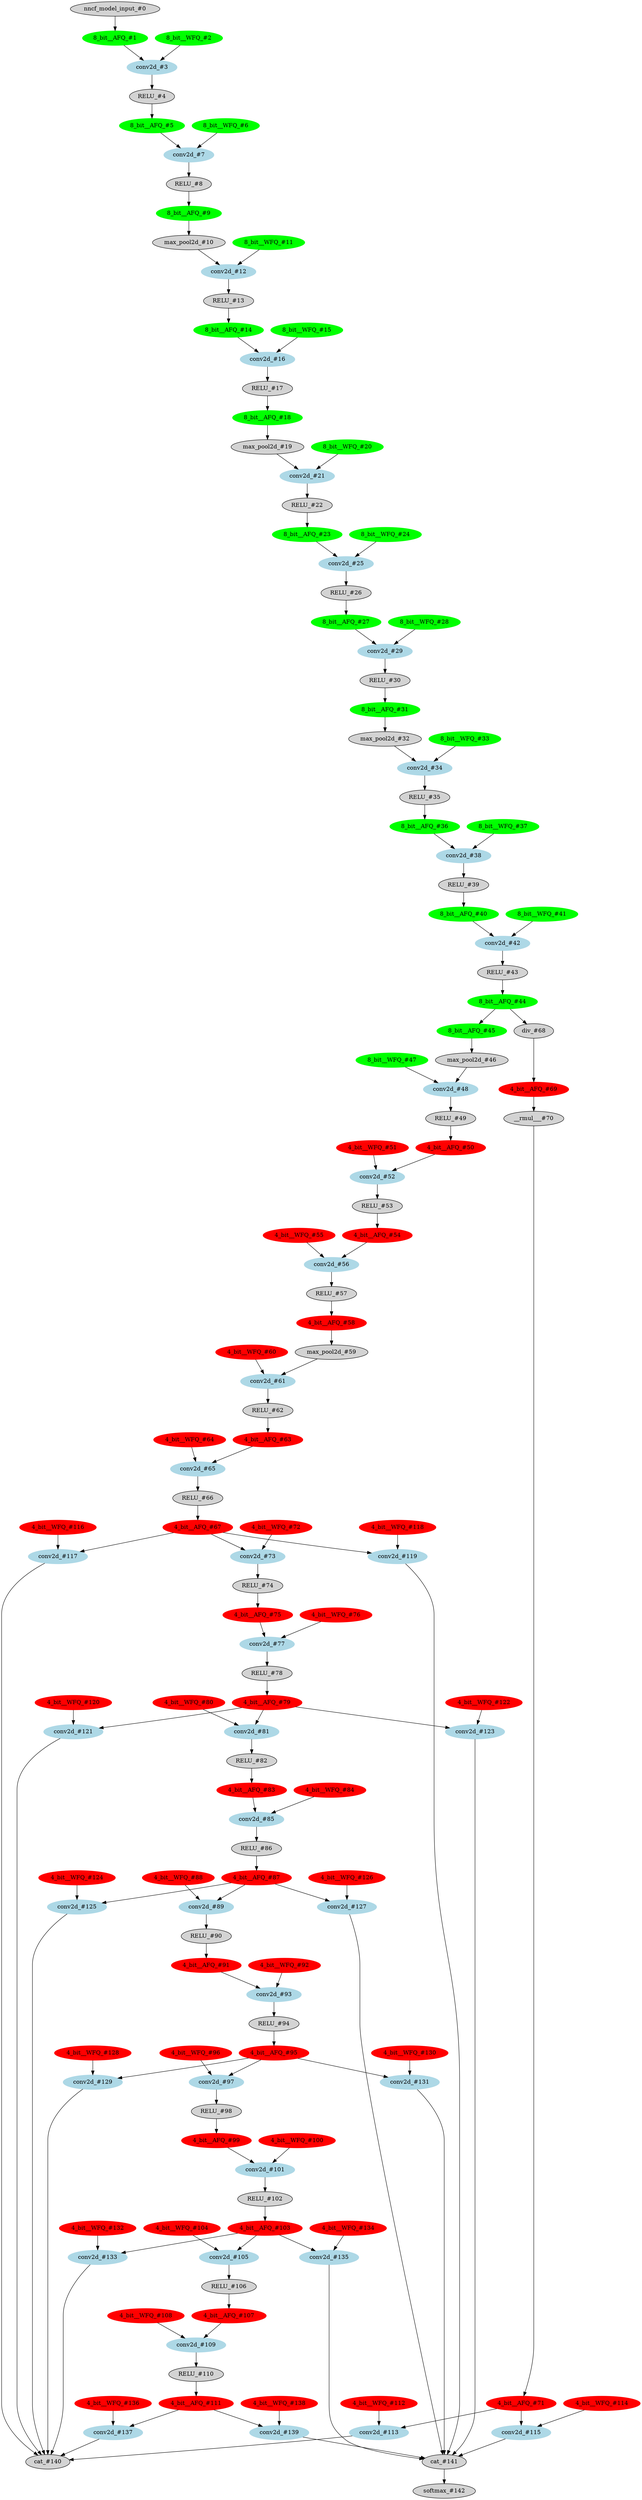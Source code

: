 strict digraph  {
"0 /nncf_model_input" [id=0, label="nncf_model_input_#0", scope="", style=filled, type=nncf_model_input];
"1 SymmetricQuantizer/symmetric_quantize" [color=green, id=1, label="8_bit__AFQ_#1", scope=SymmetricQuantizer, style=filled, type=symmetric_quantize];
"2 SSD_VGG/MultiOutputSequential[basenet]/NNCFConv2d[0]/ModuleDict[pre_ops]/UpdateWeight[0]/SymmetricQuantizer[op]/symmetric_quantize" [color=green, id=2, label="8_bit__WFQ_#2", scope="SSD_VGG/MultiOutputSequential[basenet]/NNCFConv2d[0]/ModuleDict[pre_ops]/UpdateWeight[0]/SymmetricQuantizer[op]", style=filled, type=symmetric_quantize];
"3 SSD_VGG/MultiOutputSequential[basenet]/NNCFConv2d[0]/conv2d" [color=lightblue, id=3, label="conv2d_#3", scope="SSD_VGG/MultiOutputSequential[basenet]/NNCFConv2d[0]", style=filled, type=conv2d];
"4 SSD_VGG/MultiOutputSequential[basenet]/ReLU[1]/RELU" [id=4, label="RELU_#4", scope="SSD_VGG/MultiOutputSequential[basenet]/ReLU[1]", style=filled, type=RELU];
"5 SSD_VGG/MultiOutputSequential[basenet]/ReLU[1]/SymmetricQuantizer/symmetric_quantize" [color=green, id=5, label="8_bit__AFQ_#5", scope="SSD_VGG/MultiOutputSequential[basenet]/ReLU[1]/SymmetricQuantizer", style=filled, type=symmetric_quantize];
"6 SSD_VGG/MultiOutputSequential[basenet]/NNCFConv2d[2]/ModuleDict[pre_ops]/UpdateWeight[0]/SymmetricQuantizer[op]/symmetric_quantize" [color=green, id=6, label="8_bit__WFQ_#6", scope="SSD_VGG/MultiOutputSequential[basenet]/NNCFConv2d[2]/ModuleDict[pre_ops]/UpdateWeight[0]/SymmetricQuantizer[op]", style=filled, type=symmetric_quantize];
"7 SSD_VGG/MultiOutputSequential[basenet]/NNCFConv2d[2]/conv2d" [color=lightblue, id=7, label="conv2d_#7", scope="SSD_VGG/MultiOutputSequential[basenet]/NNCFConv2d[2]", style=filled, type=conv2d];
"8 SSD_VGG/MultiOutputSequential[basenet]/ReLU[3]/RELU" [id=8, label="RELU_#8", scope="SSD_VGG/MultiOutputSequential[basenet]/ReLU[3]", style=filled, type=RELU];
"9 SSD_VGG/MultiOutputSequential[basenet]/ReLU[3]/SymmetricQuantizer/symmetric_quantize" [color=green, id=9, label="8_bit__AFQ_#9", scope="SSD_VGG/MultiOutputSequential[basenet]/ReLU[3]/SymmetricQuantizer", style=filled, type=symmetric_quantize];
"10 SSD_VGG/MultiOutputSequential[basenet]/MaxPool2d[4]/max_pool2d" [id=10, label="max_pool2d_#10", scope="SSD_VGG/MultiOutputSequential[basenet]/MaxPool2d[4]", style=filled, type=max_pool2d];
"11 SSD_VGG/MultiOutputSequential[basenet]/NNCFConv2d[5]/ModuleDict[pre_ops]/UpdateWeight[0]/SymmetricQuantizer[op]/symmetric_quantize" [color=green, id=11, label="8_bit__WFQ_#11", scope="SSD_VGG/MultiOutputSequential[basenet]/NNCFConv2d[5]/ModuleDict[pre_ops]/UpdateWeight[0]/SymmetricQuantizer[op]", style=filled, type=symmetric_quantize];
"12 SSD_VGG/MultiOutputSequential[basenet]/NNCFConv2d[5]/conv2d" [color=lightblue, id=12, label="conv2d_#12", scope="SSD_VGG/MultiOutputSequential[basenet]/NNCFConv2d[5]", style=filled, type=conv2d];
"13 SSD_VGG/MultiOutputSequential[basenet]/ReLU[6]/RELU" [id=13, label="RELU_#13", scope="SSD_VGG/MultiOutputSequential[basenet]/ReLU[6]", style=filled, type=RELU];
"14 SSD_VGG/MultiOutputSequential[basenet]/ReLU[6]/SymmetricQuantizer/symmetric_quantize" [color=green, id=14, label="8_bit__AFQ_#14", scope="SSD_VGG/MultiOutputSequential[basenet]/ReLU[6]/SymmetricQuantizer", style=filled, type=symmetric_quantize];
"15 SSD_VGG/MultiOutputSequential[basenet]/NNCFConv2d[7]/ModuleDict[pre_ops]/UpdateWeight[0]/SymmetricQuantizer[op]/symmetric_quantize" [color=green, id=15, label="8_bit__WFQ_#15", scope="SSD_VGG/MultiOutputSequential[basenet]/NNCFConv2d[7]/ModuleDict[pre_ops]/UpdateWeight[0]/SymmetricQuantizer[op]", style=filled, type=symmetric_quantize];
"16 SSD_VGG/MultiOutputSequential[basenet]/NNCFConv2d[7]/conv2d" [color=lightblue, id=16, label="conv2d_#16", scope="SSD_VGG/MultiOutputSequential[basenet]/NNCFConv2d[7]", style=filled, type=conv2d];
"17 SSD_VGG/MultiOutputSequential[basenet]/ReLU[8]/RELU" [id=17, label="RELU_#17", scope="SSD_VGG/MultiOutputSequential[basenet]/ReLU[8]", style=filled, type=RELU];
"18 SSD_VGG/MultiOutputSequential[basenet]/ReLU[8]/SymmetricQuantizer/symmetric_quantize" [color=green, id=18, label="8_bit__AFQ_#18", scope="SSD_VGG/MultiOutputSequential[basenet]/ReLU[8]/SymmetricQuantizer", style=filled, type=symmetric_quantize];
"19 SSD_VGG/MultiOutputSequential[basenet]/MaxPool2d[9]/max_pool2d" [id=19, label="max_pool2d_#19", scope="SSD_VGG/MultiOutputSequential[basenet]/MaxPool2d[9]", style=filled, type=max_pool2d];
"20 SSD_VGG/MultiOutputSequential[basenet]/NNCFConv2d[10]/ModuleDict[pre_ops]/UpdateWeight[0]/SymmetricQuantizer[op]/symmetric_quantize" [color=green, id=20, label="8_bit__WFQ_#20", scope="SSD_VGG/MultiOutputSequential[basenet]/NNCFConv2d[10]/ModuleDict[pre_ops]/UpdateWeight[0]/SymmetricQuantizer[op]", style=filled, type=symmetric_quantize];
"21 SSD_VGG/MultiOutputSequential[basenet]/NNCFConv2d[10]/conv2d" [color=lightblue, id=21, label="conv2d_#21", scope="SSD_VGG/MultiOutputSequential[basenet]/NNCFConv2d[10]", style=filled, type=conv2d];
"22 SSD_VGG/MultiOutputSequential[basenet]/ReLU[11]/RELU" [id=22, label="RELU_#22", scope="SSD_VGG/MultiOutputSequential[basenet]/ReLU[11]", style=filled, type=RELU];
"23 SSD_VGG/MultiOutputSequential[basenet]/ReLU[11]/SymmetricQuantizer/symmetric_quantize" [color=green, id=23, label="8_bit__AFQ_#23", scope="SSD_VGG/MultiOutputSequential[basenet]/ReLU[11]/SymmetricQuantizer", style=filled, type=symmetric_quantize];
"24 SSD_VGG/MultiOutputSequential[basenet]/NNCFConv2d[12]/ModuleDict[pre_ops]/UpdateWeight[0]/SymmetricQuantizer[op]/symmetric_quantize" [color=green, id=24, label="8_bit__WFQ_#24", scope="SSD_VGG/MultiOutputSequential[basenet]/NNCFConv2d[12]/ModuleDict[pre_ops]/UpdateWeight[0]/SymmetricQuantizer[op]", style=filled, type=symmetric_quantize];
"25 SSD_VGG/MultiOutputSequential[basenet]/NNCFConv2d[12]/conv2d" [color=lightblue, id=25, label="conv2d_#25", scope="SSD_VGG/MultiOutputSequential[basenet]/NNCFConv2d[12]", style=filled, type=conv2d];
"26 SSD_VGG/MultiOutputSequential[basenet]/ReLU[13]/RELU" [id=26, label="RELU_#26", scope="SSD_VGG/MultiOutputSequential[basenet]/ReLU[13]", style=filled, type=RELU];
"27 SSD_VGG/MultiOutputSequential[basenet]/ReLU[13]/SymmetricQuantizer/symmetric_quantize" [color=green, id=27, label="8_bit__AFQ_#27", scope="SSD_VGG/MultiOutputSequential[basenet]/ReLU[13]/SymmetricQuantizer", style=filled, type=symmetric_quantize];
"28 SSD_VGG/MultiOutputSequential[basenet]/NNCFConv2d[14]/ModuleDict[pre_ops]/UpdateWeight[0]/SymmetricQuantizer[op]/symmetric_quantize" [color=green, id=28, label="8_bit__WFQ_#28", scope="SSD_VGG/MultiOutputSequential[basenet]/NNCFConv2d[14]/ModuleDict[pre_ops]/UpdateWeight[0]/SymmetricQuantizer[op]", style=filled, type=symmetric_quantize];
"29 SSD_VGG/MultiOutputSequential[basenet]/NNCFConv2d[14]/conv2d" [color=lightblue, id=29, label="conv2d_#29", scope="SSD_VGG/MultiOutputSequential[basenet]/NNCFConv2d[14]", style=filled, type=conv2d];
"30 SSD_VGG/MultiOutputSequential[basenet]/ReLU[15]/RELU" [id=30, label="RELU_#30", scope="SSD_VGG/MultiOutputSequential[basenet]/ReLU[15]", style=filled, type=RELU];
"31 SSD_VGG/MultiOutputSequential[basenet]/ReLU[15]/SymmetricQuantizer/symmetric_quantize" [color=green, id=31, label="8_bit__AFQ_#31", scope="SSD_VGG/MultiOutputSequential[basenet]/ReLU[15]/SymmetricQuantizer", style=filled, type=symmetric_quantize];
"32 SSD_VGG/MultiOutputSequential[basenet]/MaxPool2d[16]/max_pool2d" [id=32, label="max_pool2d_#32", scope="SSD_VGG/MultiOutputSequential[basenet]/MaxPool2d[16]", style=filled, type=max_pool2d];
"33 SSD_VGG/MultiOutputSequential[basenet]/NNCFConv2d[17]/ModuleDict[pre_ops]/UpdateWeight[0]/SymmetricQuantizer[op]/symmetric_quantize" [color=green, id=33, label="8_bit__WFQ_#33", scope="SSD_VGG/MultiOutputSequential[basenet]/NNCFConv2d[17]/ModuleDict[pre_ops]/UpdateWeight[0]/SymmetricQuantizer[op]", style=filled, type=symmetric_quantize];
"34 SSD_VGG/MultiOutputSequential[basenet]/NNCFConv2d[17]/conv2d" [color=lightblue, id=34, label="conv2d_#34", scope="SSD_VGG/MultiOutputSequential[basenet]/NNCFConv2d[17]", style=filled, type=conv2d];
"35 SSD_VGG/MultiOutputSequential[basenet]/ReLU[18]/RELU" [id=35, label="RELU_#35", scope="SSD_VGG/MultiOutputSequential[basenet]/ReLU[18]", style=filled, type=RELU];
"36 SSD_VGG/MultiOutputSequential[basenet]/ReLU[18]/SymmetricQuantizer/symmetric_quantize" [color=green, id=36, label="8_bit__AFQ_#36", scope="SSD_VGG/MultiOutputSequential[basenet]/ReLU[18]/SymmetricQuantizer", style=filled, type=symmetric_quantize];
"37 SSD_VGG/MultiOutputSequential[basenet]/NNCFConv2d[19]/ModuleDict[pre_ops]/UpdateWeight[0]/SymmetricQuantizer[op]/symmetric_quantize" [color=green, id=37, label="8_bit__WFQ_#37", scope="SSD_VGG/MultiOutputSequential[basenet]/NNCFConv2d[19]/ModuleDict[pre_ops]/UpdateWeight[0]/SymmetricQuantizer[op]", style=filled, type=symmetric_quantize];
"38 SSD_VGG/MultiOutputSequential[basenet]/NNCFConv2d[19]/conv2d" [color=lightblue, id=38, label="conv2d_#38", scope="SSD_VGG/MultiOutputSequential[basenet]/NNCFConv2d[19]", style=filled, type=conv2d];
"39 SSD_VGG/MultiOutputSequential[basenet]/ReLU[20]/RELU" [id=39, label="RELU_#39", scope="SSD_VGG/MultiOutputSequential[basenet]/ReLU[20]", style=filled, type=RELU];
"40 SSD_VGG/MultiOutputSequential[basenet]/ReLU[20]/SymmetricQuantizer/symmetric_quantize" [color=green, id=40, label="8_bit__AFQ_#40", scope="SSD_VGG/MultiOutputSequential[basenet]/ReLU[20]/SymmetricQuantizer", style=filled, type=symmetric_quantize];
"41 SSD_VGG/MultiOutputSequential[basenet]/NNCFConv2d[21]/ModuleDict[pre_ops]/UpdateWeight[0]/SymmetricQuantizer[op]/symmetric_quantize" [color=green, id=41, label="8_bit__WFQ_#41", scope="SSD_VGG/MultiOutputSequential[basenet]/NNCFConv2d[21]/ModuleDict[pre_ops]/UpdateWeight[0]/SymmetricQuantizer[op]", style=filled, type=symmetric_quantize];
"42 SSD_VGG/MultiOutputSequential[basenet]/NNCFConv2d[21]/conv2d" [color=lightblue, id=42, label="conv2d_#42", scope="SSD_VGG/MultiOutputSequential[basenet]/NNCFConv2d[21]", style=filled, type=conv2d];
"43 SSD_VGG/MultiOutputSequential[basenet]/ReLU[22]/RELU" [id=43, label="RELU_#43", scope="SSD_VGG/MultiOutputSequential[basenet]/ReLU[22]", style=filled, type=RELU];
"44 SSD_VGG/MultiOutputSequential[basenet]/ReLU[22]/SymmetricQuantizer/symmetric_quantize" [color=green, id=44, label="8_bit__AFQ_#44", scope="SSD_VGG/MultiOutputSequential[basenet]/ReLU[22]/SymmetricQuantizer", style=filled, type=symmetric_quantize];
"45 SSD_VGG/MultiOutputSequential[basenet]/MaxPool2d[23]/SymmetricQuantizer/symmetric_quantize" [color=green, id=45, label="8_bit__AFQ_#45", scope="SSD_VGG/MultiOutputSequential[basenet]/MaxPool2d[23]/SymmetricQuantizer", style=filled, type=symmetric_quantize];
"46 SSD_VGG/MultiOutputSequential[basenet]/MaxPool2d[23]/max_pool2d" [id=46, label="max_pool2d_#46", scope="SSD_VGG/MultiOutputSequential[basenet]/MaxPool2d[23]", style=filled, type=max_pool2d];
"47 SSD_VGG/MultiOutputSequential[basenet]/NNCFConv2d[24]/ModuleDict[pre_ops]/UpdateWeight[0]/SymmetricQuantizer[op]/symmetric_quantize" [color=green, id=47, label="8_bit__WFQ_#47", scope="SSD_VGG/MultiOutputSequential[basenet]/NNCFConv2d[24]/ModuleDict[pre_ops]/UpdateWeight[0]/SymmetricQuantizer[op]", style=filled, type=symmetric_quantize];
"48 SSD_VGG/MultiOutputSequential[basenet]/NNCFConv2d[24]/conv2d" [color=lightblue, id=48, label="conv2d_#48", scope="SSD_VGG/MultiOutputSequential[basenet]/NNCFConv2d[24]", style=filled, type=conv2d];
"49 SSD_VGG/MultiOutputSequential[basenet]/ReLU[25]/RELU" [id=49, label="RELU_#49", scope="SSD_VGG/MultiOutputSequential[basenet]/ReLU[25]", style=filled, type=RELU];
"50 SSD_VGG/MultiOutputSequential[basenet]/ReLU[25]/SymmetricQuantizer/symmetric_quantize" [color=red, id=50, label="4_bit__AFQ_#50", scope="SSD_VGG/MultiOutputSequential[basenet]/ReLU[25]/SymmetricQuantizer", style=filled, type=symmetric_quantize];
"51 SSD_VGG/MultiOutputSequential[basenet]/NNCFConv2d[26]/ModuleDict[pre_ops]/UpdateWeight[0]/SymmetricQuantizer[op]/symmetric_quantize" [color=red, id=51, label="4_bit__WFQ_#51", scope="SSD_VGG/MultiOutputSequential[basenet]/NNCFConv2d[26]/ModuleDict[pre_ops]/UpdateWeight[0]/SymmetricQuantizer[op]", style=filled, type=symmetric_quantize];
"52 SSD_VGG/MultiOutputSequential[basenet]/NNCFConv2d[26]/conv2d" [color=lightblue, id=52, label="conv2d_#52", scope="SSD_VGG/MultiOutputSequential[basenet]/NNCFConv2d[26]", style=filled, type=conv2d];
"53 SSD_VGG/MultiOutputSequential[basenet]/ReLU[27]/RELU" [id=53, label="RELU_#53", scope="SSD_VGG/MultiOutputSequential[basenet]/ReLU[27]", style=filled, type=RELU];
"54 SSD_VGG/MultiOutputSequential[basenet]/ReLU[27]/SymmetricQuantizer/symmetric_quantize" [color=red, id=54, label="4_bit__AFQ_#54", scope="SSD_VGG/MultiOutputSequential[basenet]/ReLU[27]/SymmetricQuantizer", style=filled, type=symmetric_quantize];
"55 SSD_VGG/MultiOutputSequential[basenet]/NNCFConv2d[28]/ModuleDict[pre_ops]/UpdateWeight[0]/SymmetricQuantizer[op]/symmetric_quantize" [color=red, id=55, label="4_bit__WFQ_#55", scope="SSD_VGG/MultiOutputSequential[basenet]/NNCFConv2d[28]/ModuleDict[pre_ops]/UpdateWeight[0]/SymmetricQuantizer[op]", style=filled, type=symmetric_quantize];
"56 SSD_VGG/MultiOutputSequential[basenet]/NNCFConv2d[28]/conv2d" [color=lightblue, id=56, label="conv2d_#56", scope="SSD_VGG/MultiOutputSequential[basenet]/NNCFConv2d[28]", style=filled, type=conv2d];
"57 SSD_VGG/MultiOutputSequential[basenet]/ReLU[29]/RELU" [id=57, label="RELU_#57", scope="SSD_VGG/MultiOutputSequential[basenet]/ReLU[29]", style=filled, type=RELU];
"58 SSD_VGG/MultiOutputSequential[basenet]/ReLU[29]/SymmetricQuantizer/symmetric_quantize" [color=red, id=58, label="4_bit__AFQ_#58", scope="SSD_VGG/MultiOutputSequential[basenet]/ReLU[29]/SymmetricQuantizer", style=filled, type=symmetric_quantize];
"59 SSD_VGG/MultiOutputSequential[basenet]/MaxPool2d[30]/max_pool2d" [id=59, label="max_pool2d_#59", scope="SSD_VGG/MultiOutputSequential[basenet]/MaxPool2d[30]", style=filled, type=max_pool2d];
"60 SSD_VGG/MultiOutputSequential[basenet]/NNCFConv2d[31]/ModuleDict[pre_ops]/UpdateWeight[0]/SymmetricQuantizer[op]/symmetric_quantize" [color=red, id=60, label="4_bit__WFQ_#60", scope="SSD_VGG/MultiOutputSequential[basenet]/NNCFConv2d[31]/ModuleDict[pre_ops]/UpdateWeight[0]/SymmetricQuantizer[op]", style=filled, type=symmetric_quantize];
"61 SSD_VGG/MultiOutputSequential[basenet]/NNCFConv2d[31]/conv2d" [color=lightblue, id=61, label="conv2d_#61", scope="SSD_VGG/MultiOutputSequential[basenet]/NNCFConv2d[31]", style=filled, type=conv2d];
"62 SSD_VGG/MultiOutputSequential[basenet]/ReLU[32]/RELU" [id=62, label="RELU_#62", scope="SSD_VGG/MultiOutputSequential[basenet]/ReLU[32]", style=filled, type=RELU];
"63 SSD_VGG/MultiOutputSequential[basenet]/ReLU[32]/SymmetricQuantizer/symmetric_quantize" [color=red, id=63, label="4_bit__AFQ_#63", scope="SSD_VGG/MultiOutputSequential[basenet]/ReLU[32]/SymmetricQuantizer", style=filled, type=symmetric_quantize];
"64 SSD_VGG/MultiOutputSequential[basenet]/NNCFConv2d[33]/ModuleDict[pre_ops]/UpdateWeight[0]/SymmetricQuantizer[op]/symmetric_quantize" [color=red, id=64, label="4_bit__WFQ_#64", scope="SSD_VGG/MultiOutputSequential[basenet]/NNCFConv2d[33]/ModuleDict[pre_ops]/UpdateWeight[0]/SymmetricQuantizer[op]", style=filled, type=symmetric_quantize];
"65 SSD_VGG/MultiOutputSequential[basenet]/NNCFConv2d[33]/conv2d" [color=lightblue, id=65, label="conv2d_#65", scope="SSD_VGG/MultiOutputSequential[basenet]/NNCFConv2d[33]", style=filled, type=conv2d];
"66 SSD_VGG/MultiOutputSequential[basenet]/ReLU[34]/RELU" [id=66, label="RELU_#66", scope="SSD_VGG/MultiOutputSequential[basenet]/ReLU[34]", style=filled, type=RELU];
"67 SSD_VGG/MultiOutputSequential[basenet]/ReLU[34]/SymmetricQuantizer/symmetric_quantize" [color=red, id=67, label="4_bit__AFQ_#67", scope="SSD_VGG/MultiOutputSequential[basenet]/ReLU[34]/SymmetricQuantizer", style=filled, type=symmetric_quantize];
"68 SSD_VGG/L2Norm[L2Norm]/div" [id=68, label="div_#68", scope="SSD_VGG/L2Norm[L2Norm]", style=filled, type=div];
"69 SSD_VGG/L2Norm[L2Norm]/SymmetricQuantizer/symmetric_quantize" [color=red, id=69, label="4_bit__AFQ_#69", scope="SSD_VGG/L2Norm[L2Norm]/SymmetricQuantizer", style=filled, type=symmetric_quantize];
"70 SSD_VGG/L2Norm[L2Norm]/__rmul__" [id=70, label="__rmul___#70", scope="SSD_VGG/L2Norm[L2Norm]", style=filled, type=__rmul__];
"71 SSD_VGG/L2Norm[L2Norm]/SymmetricQuantizer/symmetric_quantize" [color=red, id=71, label="4_bit__AFQ_#71", scope="SSD_VGG/L2Norm[L2Norm]/SymmetricQuantizer", style=filled, type=symmetric_quantize];
"72 SSD_VGG/MultiOutputSequential[extras]/NNCFConv2d[0]/ModuleDict[pre_ops]/UpdateWeight[0]/SymmetricQuantizer[op]/symmetric_quantize" [color=red, id=72, label="4_bit__WFQ_#72", scope="SSD_VGG/MultiOutputSequential[extras]/NNCFConv2d[0]/ModuleDict[pre_ops]/UpdateWeight[0]/SymmetricQuantizer[op]", style=filled, type=symmetric_quantize];
"73 SSD_VGG/MultiOutputSequential[extras]/NNCFConv2d[0]/conv2d" [color=lightblue, id=73, label="conv2d_#73", scope="SSD_VGG/MultiOutputSequential[extras]/NNCFConv2d[0]", style=filled, type=conv2d];
"74 SSD_VGG/MultiOutputSequential[extras]/ReLU[1]/RELU" [id=74, label="RELU_#74", scope="SSD_VGG/MultiOutputSequential[extras]/ReLU[1]", style=filled, type=RELU];
"75 SSD_VGG/MultiOutputSequential[extras]/ReLU[1]/SymmetricQuantizer/symmetric_quantize" [color=red, id=75, label="4_bit__AFQ_#75", scope="SSD_VGG/MultiOutputSequential[extras]/ReLU[1]/SymmetricQuantizer", style=filled, type=symmetric_quantize];
"76 SSD_VGG/MultiOutputSequential[extras]/NNCFConv2d[2]/ModuleDict[pre_ops]/UpdateWeight[0]/SymmetricQuantizer[op]/symmetric_quantize" [color=red, id=76, label="4_bit__WFQ_#76", scope="SSD_VGG/MultiOutputSequential[extras]/NNCFConv2d[2]/ModuleDict[pre_ops]/UpdateWeight[0]/SymmetricQuantizer[op]", style=filled, type=symmetric_quantize];
"77 SSD_VGG/MultiOutputSequential[extras]/NNCFConv2d[2]/conv2d" [color=lightblue, id=77, label="conv2d_#77", scope="SSD_VGG/MultiOutputSequential[extras]/NNCFConv2d[2]", style=filled, type=conv2d];
"78 SSD_VGG/MultiOutputSequential[extras]/ReLU[3]/RELU" [id=78, label="RELU_#78", scope="SSD_VGG/MultiOutputSequential[extras]/ReLU[3]", style=filled, type=RELU];
"79 SSD_VGG/MultiOutputSequential[extras]/ReLU[3]/SymmetricQuantizer/symmetric_quantize" [color=red, id=79, label="4_bit__AFQ_#79", scope="SSD_VGG/MultiOutputSequential[extras]/ReLU[3]/SymmetricQuantizer", style=filled, type=symmetric_quantize];
"80 SSD_VGG/MultiOutputSequential[extras]/NNCFConv2d[4]/ModuleDict[pre_ops]/UpdateWeight[0]/SymmetricQuantizer[op]/symmetric_quantize" [color=red, id=80, label="4_bit__WFQ_#80", scope="SSD_VGG/MultiOutputSequential[extras]/NNCFConv2d[4]/ModuleDict[pre_ops]/UpdateWeight[0]/SymmetricQuantizer[op]", style=filled, type=symmetric_quantize];
"81 SSD_VGG/MultiOutputSequential[extras]/NNCFConv2d[4]/conv2d" [color=lightblue, id=81, label="conv2d_#81", scope="SSD_VGG/MultiOutputSequential[extras]/NNCFConv2d[4]", style=filled, type=conv2d];
"82 SSD_VGG/MultiOutputSequential[extras]/ReLU[5]/RELU" [id=82, label="RELU_#82", scope="SSD_VGG/MultiOutputSequential[extras]/ReLU[5]", style=filled, type=RELU];
"83 SSD_VGG/MultiOutputSequential[extras]/ReLU[5]/SymmetricQuantizer/symmetric_quantize" [color=red, id=83, label="4_bit__AFQ_#83", scope="SSD_VGG/MultiOutputSequential[extras]/ReLU[5]/SymmetricQuantizer", style=filled, type=symmetric_quantize];
"84 SSD_VGG/MultiOutputSequential[extras]/NNCFConv2d[6]/ModuleDict[pre_ops]/UpdateWeight[0]/SymmetricQuantizer[op]/symmetric_quantize" [color=red, id=84, label="4_bit__WFQ_#84", scope="SSD_VGG/MultiOutputSequential[extras]/NNCFConv2d[6]/ModuleDict[pre_ops]/UpdateWeight[0]/SymmetricQuantizer[op]", style=filled, type=symmetric_quantize];
"85 SSD_VGG/MultiOutputSequential[extras]/NNCFConv2d[6]/conv2d" [color=lightblue, id=85, label="conv2d_#85", scope="SSD_VGG/MultiOutputSequential[extras]/NNCFConv2d[6]", style=filled, type=conv2d];
"86 SSD_VGG/MultiOutputSequential[extras]/ReLU[7]/RELU" [id=86, label="RELU_#86", scope="SSD_VGG/MultiOutputSequential[extras]/ReLU[7]", style=filled, type=RELU];
"87 SSD_VGG/MultiOutputSequential[extras]/ReLU[7]/SymmetricQuantizer/symmetric_quantize" [color=red, id=87, label="4_bit__AFQ_#87", scope="SSD_VGG/MultiOutputSequential[extras]/ReLU[7]/SymmetricQuantizer", style=filled, type=symmetric_quantize];
"88 SSD_VGG/MultiOutputSequential[extras]/NNCFConv2d[8]/ModuleDict[pre_ops]/UpdateWeight[0]/SymmetricQuantizer[op]/symmetric_quantize" [color=red, id=88, label="4_bit__WFQ_#88", scope="SSD_VGG/MultiOutputSequential[extras]/NNCFConv2d[8]/ModuleDict[pre_ops]/UpdateWeight[0]/SymmetricQuantizer[op]", style=filled, type=symmetric_quantize];
"89 SSD_VGG/MultiOutputSequential[extras]/NNCFConv2d[8]/conv2d" [color=lightblue, id=89, label="conv2d_#89", scope="SSD_VGG/MultiOutputSequential[extras]/NNCFConv2d[8]", style=filled, type=conv2d];
"90 SSD_VGG/MultiOutputSequential[extras]/ReLU[9]/RELU" [id=90, label="RELU_#90", scope="SSD_VGG/MultiOutputSequential[extras]/ReLU[9]", style=filled, type=RELU];
"91 SSD_VGG/MultiOutputSequential[extras]/ReLU[9]/SymmetricQuantizer/symmetric_quantize" [color=red, id=91, label="4_bit__AFQ_#91", scope="SSD_VGG/MultiOutputSequential[extras]/ReLU[9]/SymmetricQuantizer", style=filled, type=symmetric_quantize];
"92 SSD_VGG/MultiOutputSequential[extras]/NNCFConv2d[10]/ModuleDict[pre_ops]/UpdateWeight[0]/SymmetricQuantizer[op]/symmetric_quantize" [color=red, id=92, label="4_bit__WFQ_#92", scope="SSD_VGG/MultiOutputSequential[extras]/NNCFConv2d[10]/ModuleDict[pre_ops]/UpdateWeight[0]/SymmetricQuantizer[op]", style=filled, type=symmetric_quantize];
"93 SSD_VGG/MultiOutputSequential[extras]/NNCFConv2d[10]/conv2d" [color=lightblue, id=93, label="conv2d_#93", scope="SSD_VGG/MultiOutputSequential[extras]/NNCFConv2d[10]", style=filled, type=conv2d];
"94 SSD_VGG/MultiOutputSequential[extras]/ReLU[11]/RELU" [id=94, label="RELU_#94", scope="SSD_VGG/MultiOutputSequential[extras]/ReLU[11]", style=filled, type=RELU];
"95 SSD_VGG/MultiOutputSequential[extras]/ReLU[11]/SymmetricQuantizer/symmetric_quantize" [color=red, id=95, label="4_bit__AFQ_#95", scope="SSD_VGG/MultiOutputSequential[extras]/ReLU[11]/SymmetricQuantizer", style=filled, type=symmetric_quantize];
"96 SSD_VGG/MultiOutputSequential[extras]/NNCFConv2d[12]/ModuleDict[pre_ops]/UpdateWeight[0]/SymmetricQuantizer[op]/symmetric_quantize" [color=red, id=96, label="4_bit__WFQ_#96", scope="SSD_VGG/MultiOutputSequential[extras]/NNCFConv2d[12]/ModuleDict[pre_ops]/UpdateWeight[0]/SymmetricQuantizer[op]", style=filled, type=symmetric_quantize];
"97 SSD_VGG/MultiOutputSequential[extras]/NNCFConv2d[12]/conv2d" [color=lightblue, id=97, label="conv2d_#97", scope="SSD_VGG/MultiOutputSequential[extras]/NNCFConv2d[12]", style=filled, type=conv2d];
"98 SSD_VGG/MultiOutputSequential[extras]/ReLU[13]/RELU" [id=98, label="RELU_#98", scope="SSD_VGG/MultiOutputSequential[extras]/ReLU[13]", style=filled, type=RELU];
"99 SSD_VGG/MultiOutputSequential[extras]/ReLU[13]/SymmetricQuantizer/symmetric_quantize" [color=red, id=99, label="4_bit__AFQ_#99", scope="SSD_VGG/MultiOutputSequential[extras]/ReLU[13]/SymmetricQuantizer", style=filled, type=symmetric_quantize];
"100 SSD_VGG/MultiOutputSequential[extras]/NNCFConv2d[14]/ModuleDict[pre_ops]/UpdateWeight[0]/SymmetricQuantizer[op]/symmetric_quantize" [color=red, id=100, label="4_bit__WFQ_#100", scope="SSD_VGG/MultiOutputSequential[extras]/NNCFConv2d[14]/ModuleDict[pre_ops]/UpdateWeight[0]/SymmetricQuantizer[op]", style=filled, type=symmetric_quantize];
"101 SSD_VGG/MultiOutputSequential[extras]/NNCFConv2d[14]/conv2d" [color=lightblue, id=101, label="conv2d_#101", scope="SSD_VGG/MultiOutputSequential[extras]/NNCFConv2d[14]", style=filled, type=conv2d];
"102 SSD_VGG/MultiOutputSequential[extras]/ReLU[15]/RELU" [id=102, label="RELU_#102", scope="SSD_VGG/MultiOutputSequential[extras]/ReLU[15]", style=filled, type=RELU];
"103 SSD_VGG/MultiOutputSequential[extras]/ReLU[15]/SymmetricQuantizer/symmetric_quantize" [color=red, id=103, label="4_bit__AFQ_#103", scope="SSD_VGG/MultiOutputSequential[extras]/ReLU[15]/SymmetricQuantizer", style=filled, type=symmetric_quantize];
"104 SSD_VGG/MultiOutputSequential[extras]/NNCFConv2d[16]/ModuleDict[pre_ops]/UpdateWeight[0]/SymmetricQuantizer[op]/symmetric_quantize" [color=red, id=104, label="4_bit__WFQ_#104", scope="SSD_VGG/MultiOutputSequential[extras]/NNCFConv2d[16]/ModuleDict[pre_ops]/UpdateWeight[0]/SymmetricQuantizer[op]", style=filled, type=symmetric_quantize];
"105 SSD_VGG/MultiOutputSequential[extras]/NNCFConv2d[16]/conv2d" [color=lightblue, id=105, label="conv2d_#105", scope="SSD_VGG/MultiOutputSequential[extras]/NNCFConv2d[16]", style=filled, type=conv2d];
"106 SSD_VGG/MultiOutputSequential[extras]/ReLU[17]/RELU" [id=106, label="RELU_#106", scope="SSD_VGG/MultiOutputSequential[extras]/ReLU[17]", style=filled, type=RELU];
"107 SSD_VGG/MultiOutputSequential[extras]/ReLU[17]/SymmetricQuantizer/symmetric_quantize" [color=red, id=107, label="4_bit__AFQ_#107", scope="SSD_VGG/MultiOutputSequential[extras]/ReLU[17]/SymmetricQuantizer", style=filled, type=symmetric_quantize];
"108 SSD_VGG/MultiOutputSequential[extras]/NNCFConv2d[18]/ModuleDict[pre_ops]/UpdateWeight[0]/SymmetricQuantizer[op]/symmetric_quantize" [color=red, id=108, label="4_bit__WFQ_#108", scope="SSD_VGG/MultiOutputSequential[extras]/NNCFConv2d[18]/ModuleDict[pre_ops]/UpdateWeight[0]/SymmetricQuantizer[op]", style=filled, type=symmetric_quantize];
"109 SSD_VGG/MultiOutputSequential[extras]/NNCFConv2d[18]/conv2d" [color=lightblue, id=109, label="conv2d_#109", scope="SSD_VGG/MultiOutputSequential[extras]/NNCFConv2d[18]", style=filled, type=conv2d];
"110 SSD_VGG/MultiOutputSequential[extras]/ReLU[19]/RELU" [id=110, label="RELU_#110", scope="SSD_VGG/MultiOutputSequential[extras]/ReLU[19]", style=filled, type=RELU];
"111 SSD_VGG/MultiOutputSequential[extras]/ReLU[19]/SymmetricQuantizer/symmetric_quantize" [color=red, id=111, label="4_bit__AFQ_#111", scope="SSD_VGG/MultiOutputSequential[extras]/ReLU[19]/SymmetricQuantizer", style=filled, type=symmetric_quantize];
"112 SSD_VGG/SSDDetectionOutput[detection_head]/ModuleList[heads]/SSDHead[0]/NNCFConv2d[loc]/ModuleDict[pre_ops]/UpdateWeight[0]/SymmetricQuantizer[op]/symmetric_quantize" [color=red, id=112, label="4_bit__WFQ_#112", scope="SSD_VGG/SSDDetectionOutput[detection_head]/ModuleList[heads]/SSDHead[0]/NNCFConv2d[loc]/ModuleDict[pre_ops]/UpdateWeight[0]/SymmetricQuantizer[op]", style=filled, type=symmetric_quantize];
"113 SSD_VGG/SSDDetectionOutput[detection_head]/ModuleList[heads]/SSDHead[0]/NNCFConv2d[loc]/conv2d" [color=lightblue, id=113, label="conv2d_#113", scope="SSD_VGG/SSDDetectionOutput[detection_head]/ModuleList[heads]/SSDHead[0]/NNCFConv2d[loc]", style=filled, type=conv2d];
"114 SSD_VGG/SSDDetectionOutput[detection_head]/ModuleList[heads]/SSDHead[0]/NNCFConv2d[conf]/ModuleDict[pre_ops]/UpdateWeight[0]/SymmetricQuantizer[op]/symmetric_quantize" [color=red, id=114, label="4_bit__WFQ_#114", scope="SSD_VGG/SSDDetectionOutput[detection_head]/ModuleList[heads]/SSDHead[0]/NNCFConv2d[conf]/ModuleDict[pre_ops]/UpdateWeight[0]/SymmetricQuantizer[op]", style=filled, type=symmetric_quantize];
"115 SSD_VGG/SSDDetectionOutput[detection_head]/ModuleList[heads]/SSDHead[0]/NNCFConv2d[conf]/conv2d" [color=lightblue, id=115, label="conv2d_#115", scope="SSD_VGG/SSDDetectionOutput[detection_head]/ModuleList[heads]/SSDHead[0]/NNCFConv2d[conf]", style=filled, type=conv2d];
"116 SSD_VGG/SSDDetectionOutput[detection_head]/ModuleList[heads]/SSDHead[1]/NNCFConv2d[loc]/ModuleDict[pre_ops]/UpdateWeight[0]/SymmetricQuantizer[op]/symmetric_quantize" [color=red, id=116, label="4_bit__WFQ_#116", scope="SSD_VGG/SSDDetectionOutput[detection_head]/ModuleList[heads]/SSDHead[1]/NNCFConv2d[loc]/ModuleDict[pre_ops]/UpdateWeight[0]/SymmetricQuantizer[op]", style=filled, type=symmetric_quantize];
"117 SSD_VGG/SSDDetectionOutput[detection_head]/ModuleList[heads]/SSDHead[1]/NNCFConv2d[loc]/conv2d" [color=lightblue, id=117, label="conv2d_#117", scope="SSD_VGG/SSDDetectionOutput[detection_head]/ModuleList[heads]/SSDHead[1]/NNCFConv2d[loc]", style=filled, type=conv2d];
"118 SSD_VGG/SSDDetectionOutput[detection_head]/ModuleList[heads]/SSDHead[1]/NNCFConv2d[conf]/ModuleDict[pre_ops]/UpdateWeight[0]/SymmetricQuantizer[op]/symmetric_quantize" [color=red, id=118, label="4_bit__WFQ_#118", scope="SSD_VGG/SSDDetectionOutput[detection_head]/ModuleList[heads]/SSDHead[1]/NNCFConv2d[conf]/ModuleDict[pre_ops]/UpdateWeight[0]/SymmetricQuantizer[op]", style=filled, type=symmetric_quantize];
"119 SSD_VGG/SSDDetectionOutput[detection_head]/ModuleList[heads]/SSDHead[1]/NNCFConv2d[conf]/conv2d" [color=lightblue, id=119, label="conv2d_#119", scope="SSD_VGG/SSDDetectionOutput[detection_head]/ModuleList[heads]/SSDHead[1]/NNCFConv2d[conf]", style=filled, type=conv2d];
"120 SSD_VGG/SSDDetectionOutput[detection_head]/ModuleList[heads]/SSDHead[2]/NNCFConv2d[loc]/ModuleDict[pre_ops]/UpdateWeight[0]/SymmetricQuantizer[op]/symmetric_quantize" [color=red, id=120, label="4_bit__WFQ_#120", scope="SSD_VGG/SSDDetectionOutput[detection_head]/ModuleList[heads]/SSDHead[2]/NNCFConv2d[loc]/ModuleDict[pre_ops]/UpdateWeight[0]/SymmetricQuantizer[op]", style=filled, type=symmetric_quantize];
"121 SSD_VGG/SSDDetectionOutput[detection_head]/ModuleList[heads]/SSDHead[2]/NNCFConv2d[loc]/conv2d" [color=lightblue, id=121, label="conv2d_#121", scope="SSD_VGG/SSDDetectionOutput[detection_head]/ModuleList[heads]/SSDHead[2]/NNCFConv2d[loc]", style=filled, type=conv2d];
"122 SSD_VGG/SSDDetectionOutput[detection_head]/ModuleList[heads]/SSDHead[2]/NNCFConv2d[conf]/ModuleDict[pre_ops]/UpdateWeight[0]/SymmetricQuantizer[op]/symmetric_quantize" [color=red, id=122, label="4_bit__WFQ_#122", scope="SSD_VGG/SSDDetectionOutput[detection_head]/ModuleList[heads]/SSDHead[2]/NNCFConv2d[conf]/ModuleDict[pre_ops]/UpdateWeight[0]/SymmetricQuantizer[op]", style=filled, type=symmetric_quantize];
"123 SSD_VGG/SSDDetectionOutput[detection_head]/ModuleList[heads]/SSDHead[2]/NNCFConv2d[conf]/conv2d" [color=lightblue, id=123, label="conv2d_#123", scope="SSD_VGG/SSDDetectionOutput[detection_head]/ModuleList[heads]/SSDHead[2]/NNCFConv2d[conf]", style=filled, type=conv2d];
"124 SSD_VGG/SSDDetectionOutput[detection_head]/ModuleList[heads]/SSDHead[3]/NNCFConv2d[loc]/ModuleDict[pre_ops]/UpdateWeight[0]/SymmetricQuantizer[op]/symmetric_quantize" [color=red, id=124, label="4_bit__WFQ_#124", scope="SSD_VGG/SSDDetectionOutput[detection_head]/ModuleList[heads]/SSDHead[3]/NNCFConv2d[loc]/ModuleDict[pre_ops]/UpdateWeight[0]/SymmetricQuantizer[op]", style=filled, type=symmetric_quantize];
"125 SSD_VGG/SSDDetectionOutput[detection_head]/ModuleList[heads]/SSDHead[3]/NNCFConv2d[loc]/conv2d" [color=lightblue, id=125, label="conv2d_#125", scope="SSD_VGG/SSDDetectionOutput[detection_head]/ModuleList[heads]/SSDHead[3]/NNCFConv2d[loc]", style=filled, type=conv2d];
"126 SSD_VGG/SSDDetectionOutput[detection_head]/ModuleList[heads]/SSDHead[3]/NNCFConv2d[conf]/ModuleDict[pre_ops]/UpdateWeight[0]/SymmetricQuantizer[op]/symmetric_quantize" [color=red, id=126, label="4_bit__WFQ_#126", scope="SSD_VGG/SSDDetectionOutput[detection_head]/ModuleList[heads]/SSDHead[3]/NNCFConv2d[conf]/ModuleDict[pre_ops]/UpdateWeight[0]/SymmetricQuantizer[op]", style=filled, type=symmetric_quantize];
"127 SSD_VGG/SSDDetectionOutput[detection_head]/ModuleList[heads]/SSDHead[3]/NNCFConv2d[conf]/conv2d" [color=lightblue, id=127, label="conv2d_#127", scope="SSD_VGG/SSDDetectionOutput[detection_head]/ModuleList[heads]/SSDHead[3]/NNCFConv2d[conf]", style=filled, type=conv2d];
"128 SSD_VGG/SSDDetectionOutput[detection_head]/ModuleList[heads]/SSDHead[4]/NNCFConv2d[loc]/ModuleDict[pre_ops]/UpdateWeight[0]/SymmetricQuantizer[op]/symmetric_quantize" [color=red, id=128, label="4_bit__WFQ_#128", scope="SSD_VGG/SSDDetectionOutput[detection_head]/ModuleList[heads]/SSDHead[4]/NNCFConv2d[loc]/ModuleDict[pre_ops]/UpdateWeight[0]/SymmetricQuantizer[op]", style=filled, type=symmetric_quantize];
"129 SSD_VGG/SSDDetectionOutput[detection_head]/ModuleList[heads]/SSDHead[4]/NNCFConv2d[loc]/conv2d" [color=lightblue, id=129, label="conv2d_#129", scope="SSD_VGG/SSDDetectionOutput[detection_head]/ModuleList[heads]/SSDHead[4]/NNCFConv2d[loc]", style=filled, type=conv2d];
"130 SSD_VGG/SSDDetectionOutput[detection_head]/ModuleList[heads]/SSDHead[4]/NNCFConv2d[conf]/ModuleDict[pre_ops]/UpdateWeight[0]/SymmetricQuantizer[op]/symmetric_quantize" [color=red, id=130, label="4_bit__WFQ_#130", scope="SSD_VGG/SSDDetectionOutput[detection_head]/ModuleList[heads]/SSDHead[4]/NNCFConv2d[conf]/ModuleDict[pre_ops]/UpdateWeight[0]/SymmetricQuantizer[op]", style=filled, type=symmetric_quantize];
"131 SSD_VGG/SSDDetectionOutput[detection_head]/ModuleList[heads]/SSDHead[4]/NNCFConv2d[conf]/conv2d" [color=lightblue, id=131, label="conv2d_#131", scope="SSD_VGG/SSDDetectionOutput[detection_head]/ModuleList[heads]/SSDHead[4]/NNCFConv2d[conf]", style=filled, type=conv2d];
"132 SSD_VGG/SSDDetectionOutput[detection_head]/ModuleList[heads]/SSDHead[5]/NNCFConv2d[loc]/ModuleDict[pre_ops]/UpdateWeight[0]/SymmetricQuantizer[op]/symmetric_quantize" [color=red, id=132, label="4_bit__WFQ_#132", scope="SSD_VGG/SSDDetectionOutput[detection_head]/ModuleList[heads]/SSDHead[5]/NNCFConv2d[loc]/ModuleDict[pre_ops]/UpdateWeight[0]/SymmetricQuantizer[op]", style=filled, type=symmetric_quantize];
"133 SSD_VGG/SSDDetectionOutput[detection_head]/ModuleList[heads]/SSDHead[5]/NNCFConv2d[loc]/conv2d" [color=lightblue, id=133, label="conv2d_#133", scope="SSD_VGG/SSDDetectionOutput[detection_head]/ModuleList[heads]/SSDHead[5]/NNCFConv2d[loc]", style=filled, type=conv2d];
"134 SSD_VGG/SSDDetectionOutput[detection_head]/ModuleList[heads]/SSDHead[5]/NNCFConv2d[conf]/ModuleDict[pre_ops]/UpdateWeight[0]/SymmetricQuantizer[op]/symmetric_quantize" [color=red, id=134, label="4_bit__WFQ_#134", scope="SSD_VGG/SSDDetectionOutput[detection_head]/ModuleList[heads]/SSDHead[5]/NNCFConv2d[conf]/ModuleDict[pre_ops]/UpdateWeight[0]/SymmetricQuantizer[op]", style=filled, type=symmetric_quantize];
"135 SSD_VGG/SSDDetectionOutput[detection_head]/ModuleList[heads]/SSDHead[5]/NNCFConv2d[conf]/conv2d" [color=lightblue, id=135, label="conv2d_#135", scope="SSD_VGG/SSDDetectionOutput[detection_head]/ModuleList[heads]/SSDHead[5]/NNCFConv2d[conf]", style=filled, type=conv2d];
"136 SSD_VGG/SSDDetectionOutput[detection_head]/ModuleList[heads]/SSDHead[6]/NNCFConv2d[loc]/ModuleDict[pre_ops]/UpdateWeight[0]/SymmetricQuantizer[op]/symmetric_quantize" [color=red, id=136, label="4_bit__WFQ_#136", scope="SSD_VGG/SSDDetectionOutput[detection_head]/ModuleList[heads]/SSDHead[6]/NNCFConv2d[loc]/ModuleDict[pre_ops]/UpdateWeight[0]/SymmetricQuantizer[op]", style=filled, type=symmetric_quantize];
"137 SSD_VGG/SSDDetectionOutput[detection_head]/ModuleList[heads]/SSDHead[6]/NNCFConv2d[loc]/conv2d" [color=lightblue, id=137, label="conv2d_#137", scope="SSD_VGG/SSDDetectionOutput[detection_head]/ModuleList[heads]/SSDHead[6]/NNCFConv2d[loc]", style=filled, type=conv2d];
"138 SSD_VGG/SSDDetectionOutput[detection_head]/ModuleList[heads]/SSDHead[6]/NNCFConv2d[conf]/ModuleDict[pre_ops]/UpdateWeight[0]/SymmetricQuantizer[op]/symmetric_quantize" [color=red, id=138, label="4_bit__WFQ_#138", scope="SSD_VGG/SSDDetectionOutput[detection_head]/ModuleList[heads]/SSDHead[6]/NNCFConv2d[conf]/ModuleDict[pre_ops]/UpdateWeight[0]/SymmetricQuantizer[op]", style=filled, type=symmetric_quantize];
"139 SSD_VGG/SSDDetectionOutput[detection_head]/ModuleList[heads]/SSDHead[6]/NNCFConv2d[conf]/conv2d" [color=lightblue, id=139, label="conv2d_#139", scope="SSD_VGG/SSDDetectionOutput[detection_head]/ModuleList[heads]/SSDHead[6]/NNCFConv2d[conf]", style=filled, type=conv2d];
"140 SSD_VGG/SSDDetectionOutput[detection_head]/cat" [id=140, label="cat_#140", scope="SSD_VGG/SSDDetectionOutput[detection_head]", style=filled, type=cat];
"141 SSD_VGG/SSDDetectionOutput[detection_head]/cat" [id=141, label="cat_#141", scope="SSD_VGG/SSDDetectionOutput[detection_head]", style=filled, type=cat];
"142 SSD_VGG/SSDDetectionOutput[detection_head]/softmax" [id=142, label="softmax_#142", scope="SSD_VGG/SSDDetectionOutput[detection_head]", style=filled, type=softmax];
"0 /nncf_model_input" -> "1 SymmetricQuantizer/symmetric_quantize";
"1 SymmetricQuantizer/symmetric_quantize" -> "3 SSD_VGG/MultiOutputSequential[basenet]/NNCFConv2d[0]/conv2d";
"2 SSD_VGG/MultiOutputSequential[basenet]/NNCFConv2d[0]/ModuleDict[pre_ops]/UpdateWeight[0]/SymmetricQuantizer[op]/symmetric_quantize" -> "3 SSD_VGG/MultiOutputSequential[basenet]/NNCFConv2d[0]/conv2d";
"3 SSD_VGG/MultiOutputSequential[basenet]/NNCFConv2d[0]/conv2d" -> "4 SSD_VGG/MultiOutputSequential[basenet]/ReLU[1]/RELU";
"4 SSD_VGG/MultiOutputSequential[basenet]/ReLU[1]/RELU" -> "5 SSD_VGG/MultiOutputSequential[basenet]/ReLU[1]/SymmetricQuantizer/symmetric_quantize";
"5 SSD_VGG/MultiOutputSequential[basenet]/ReLU[1]/SymmetricQuantizer/symmetric_quantize" -> "7 SSD_VGG/MultiOutputSequential[basenet]/NNCFConv2d[2]/conv2d";
"6 SSD_VGG/MultiOutputSequential[basenet]/NNCFConv2d[2]/ModuleDict[pre_ops]/UpdateWeight[0]/SymmetricQuantizer[op]/symmetric_quantize" -> "7 SSD_VGG/MultiOutputSequential[basenet]/NNCFConv2d[2]/conv2d";
"7 SSD_VGG/MultiOutputSequential[basenet]/NNCFConv2d[2]/conv2d" -> "8 SSD_VGG/MultiOutputSequential[basenet]/ReLU[3]/RELU";
"8 SSD_VGG/MultiOutputSequential[basenet]/ReLU[3]/RELU" -> "9 SSD_VGG/MultiOutputSequential[basenet]/ReLU[3]/SymmetricQuantizer/symmetric_quantize";
"9 SSD_VGG/MultiOutputSequential[basenet]/ReLU[3]/SymmetricQuantizer/symmetric_quantize" -> "10 SSD_VGG/MultiOutputSequential[basenet]/MaxPool2d[4]/max_pool2d";
"10 SSD_VGG/MultiOutputSequential[basenet]/MaxPool2d[4]/max_pool2d" -> "12 SSD_VGG/MultiOutputSequential[basenet]/NNCFConv2d[5]/conv2d";
"11 SSD_VGG/MultiOutputSequential[basenet]/NNCFConv2d[5]/ModuleDict[pre_ops]/UpdateWeight[0]/SymmetricQuantizer[op]/symmetric_quantize" -> "12 SSD_VGG/MultiOutputSequential[basenet]/NNCFConv2d[5]/conv2d";
"12 SSD_VGG/MultiOutputSequential[basenet]/NNCFConv2d[5]/conv2d" -> "13 SSD_VGG/MultiOutputSequential[basenet]/ReLU[6]/RELU";
"13 SSD_VGG/MultiOutputSequential[basenet]/ReLU[6]/RELU" -> "14 SSD_VGG/MultiOutputSequential[basenet]/ReLU[6]/SymmetricQuantizer/symmetric_quantize";
"14 SSD_VGG/MultiOutputSequential[basenet]/ReLU[6]/SymmetricQuantizer/symmetric_quantize" -> "16 SSD_VGG/MultiOutputSequential[basenet]/NNCFConv2d[7]/conv2d";
"15 SSD_VGG/MultiOutputSequential[basenet]/NNCFConv2d[7]/ModuleDict[pre_ops]/UpdateWeight[0]/SymmetricQuantizer[op]/symmetric_quantize" -> "16 SSD_VGG/MultiOutputSequential[basenet]/NNCFConv2d[7]/conv2d";
"16 SSD_VGG/MultiOutputSequential[basenet]/NNCFConv2d[7]/conv2d" -> "17 SSD_VGG/MultiOutputSequential[basenet]/ReLU[8]/RELU";
"17 SSD_VGG/MultiOutputSequential[basenet]/ReLU[8]/RELU" -> "18 SSD_VGG/MultiOutputSequential[basenet]/ReLU[8]/SymmetricQuantizer/symmetric_quantize";
"18 SSD_VGG/MultiOutputSequential[basenet]/ReLU[8]/SymmetricQuantizer/symmetric_quantize" -> "19 SSD_VGG/MultiOutputSequential[basenet]/MaxPool2d[9]/max_pool2d";
"19 SSD_VGG/MultiOutputSequential[basenet]/MaxPool2d[9]/max_pool2d" -> "21 SSD_VGG/MultiOutputSequential[basenet]/NNCFConv2d[10]/conv2d";
"20 SSD_VGG/MultiOutputSequential[basenet]/NNCFConv2d[10]/ModuleDict[pre_ops]/UpdateWeight[0]/SymmetricQuantizer[op]/symmetric_quantize" -> "21 SSD_VGG/MultiOutputSequential[basenet]/NNCFConv2d[10]/conv2d";
"21 SSD_VGG/MultiOutputSequential[basenet]/NNCFConv2d[10]/conv2d" -> "22 SSD_VGG/MultiOutputSequential[basenet]/ReLU[11]/RELU";
"22 SSD_VGG/MultiOutputSequential[basenet]/ReLU[11]/RELU" -> "23 SSD_VGG/MultiOutputSequential[basenet]/ReLU[11]/SymmetricQuantizer/symmetric_quantize";
"23 SSD_VGG/MultiOutputSequential[basenet]/ReLU[11]/SymmetricQuantizer/symmetric_quantize" -> "25 SSD_VGG/MultiOutputSequential[basenet]/NNCFConv2d[12]/conv2d";
"24 SSD_VGG/MultiOutputSequential[basenet]/NNCFConv2d[12]/ModuleDict[pre_ops]/UpdateWeight[0]/SymmetricQuantizer[op]/symmetric_quantize" -> "25 SSD_VGG/MultiOutputSequential[basenet]/NNCFConv2d[12]/conv2d";
"25 SSD_VGG/MultiOutputSequential[basenet]/NNCFConv2d[12]/conv2d" -> "26 SSD_VGG/MultiOutputSequential[basenet]/ReLU[13]/RELU";
"26 SSD_VGG/MultiOutputSequential[basenet]/ReLU[13]/RELU" -> "27 SSD_VGG/MultiOutputSequential[basenet]/ReLU[13]/SymmetricQuantizer/symmetric_quantize";
"27 SSD_VGG/MultiOutputSequential[basenet]/ReLU[13]/SymmetricQuantizer/symmetric_quantize" -> "29 SSD_VGG/MultiOutputSequential[basenet]/NNCFConv2d[14]/conv2d";
"28 SSD_VGG/MultiOutputSequential[basenet]/NNCFConv2d[14]/ModuleDict[pre_ops]/UpdateWeight[0]/SymmetricQuantizer[op]/symmetric_quantize" -> "29 SSD_VGG/MultiOutputSequential[basenet]/NNCFConv2d[14]/conv2d";
"29 SSD_VGG/MultiOutputSequential[basenet]/NNCFConv2d[14]/conv2d" -> "30 SSD_VGG/MultiOutputSequential[basenet]/ReLU[15]/RELU";
"30 SSD_VGG/MultiOutputSequential[basenet]/ReLU[15]/RELU" -> "31 SSD_VGG/MultiOutputSequential[basenet]/ReLU[15]/SymmetricQuantizer/symmetric_quantize";
"31 SSD_VGG/MultiOutputSequential[basenet]/ReLU[15]/SymmetricQuantizer/symmetric_quantize" -> "32 SSD_VGG/MultiOutputSequential[basenet]/MaxPool2d[16]/max_pool2d";
"32 SSD_VGG/MultiOutputSequential[basenet]/MaxPool2d[16]/max_pool2d" -> "34 SSD_VGG/MultiOutputSequential[basenet]/NNCFConv2d[17]/conv2d";
"33 SSD_VGG/MultiOutputSequential[basenet]/NNCFConv2d[17]/ModuleDict[pre_ops]/UpdateWeight[0]/SymmetricQuantizer[op]/symmetric_quantize" -> "34 SSD_VGG/MultiOutputSequential[basenet]/NNCFConv2d[17]/conv2d";
"34 SSD_VGG/MultiOutputSequential[basenet]/NNCFConv2d[17]/conv2d" -> "35 SSD_VGG/MultiOutputSequential[basenet]/ReLU[18]/RELU";
"35 SSD_VGG/MultiOutputSequential[basenet]/ReLU[18]/RELU" -> "36 SSD_VGG/MultiOutputSequential[basenet]/ReLU[18]/SymmetricQuantizer/symmetric_quantize";
"36 SSD_VGG/MultiOutputSequential[basenet]/ReLU[18]/SymmetricQuantizer/symmetric_quantize" -> "38 SSD_VGG/MultiOutputSequential[basenet]/NNCFConv2d[19]/conv2d";
"37 SSD_VGG/MultiOutputSequential[basenet]/NNCFConv2d[19]/ModuleDict[pre_ops]/UpdateWeight[0]/SymmetricQuantizer[op]/symmetric_quantize" -> "38 SSD_VGG/MultiOutputSequential[basenet]/NNCFConv2d[19]/conv2d";
"38 SSD_VGG/MultiOutputSequential[basenet]/NNCFConv2d[19]/conv2d" -> "39 SSD_VGG/MultiOutputSequential[basenet]/ReLU[20]/RELU";
"39 SSD_VGG/MultiOutputSequential[basenet]/ReLU[20]/RELU" -> "40 SSD_VGG/MultiOutputSequential[basenet]/ReLU[20]/SymmetricQuantizer/symmetric_quantize";
"40 SSD_VGG/MultiOutputSequential[basenet]/ReLU[20]/SymmetricQuantizer/symmetric_quantize" -> "42 SSD_VGG/MultiOutputSequential[basenet]/NNCFConv2d[21]/conv2d";
"41 SSD_VGG/MultiOutputSequential[basenet]/NNCFConv2d[21]/ModuleDict[pre_ops]/UpdateWeight[0]/SymmetricQuantizer[op]/symmetric_quantize" -> "42 SSD_VGG/MultiOutputSequential[basenet]/NNCFConv2d[21]/conv2d";
"42 SSD_VGG/MultiOutputSequential[basenet]/NNCFConv2d[21]/conv2d" -> "43 SSD_VGG/MultiOutputSequential[basenet]/ReLU[22]/RELU";
"43 SSD_VGG/MultiOutputSequential[basenet]/ReLU[22]/RELU" -> "44 SSD_VGG/MultiOutputSequential[basenet]/ReLU[22]/SymmetricQuantizer/symmetric_quantize";
"44 SSD_VGG/MultiOutputSequential[basenet]/ReLU[22]/SymmetricQuantizer/symmetric_quantize" -> "45 SSD_VGG/MultiOutputSequential[basenet]/MaxPool2d[23]/SymmetricQuantizer/symmetric_quantize";
"44 SSD_VGG/MultiOutputSequential[basenet]/ReLU[22]/SymmetricQuantizer/symmetric_quantize" -> "68 SSD_VGG/L2Norm[L2Norm]/div";
"45 SSD_VGG/MultiOutputSequential[basenet]/MaxPool2d[23]/SymmetricQuantizer/symmetric_quantize" -> "46 SSD_VGG/MultiOutputSequential[basenet]/MaxPool2d[23]/max_pool2d";
"46 SSD_VGG/MultiOutputSequential[basenet]/MaxPool2d[23]/max_pool2d" -> "48 SSD_VGG/MultiOutputSequential[basenet]/NNCFConv2d[24]/conv2d";
"47 SSD_VGG/MultiOutputSequential[basenet]/NNCFConv2d[24]/ModuleDict[pre_ops]/UpdateWeight[0]/SymmetricQuantizer[op]/symmetric_quantize" -> "48 SSD_VGG/MultiOutputSequential[basenet]/NNCFConv2d[24]/conv2d";
"48 SSD_VGG/MultiOutputSequential[basenet]/NNCFConv2d[24]/conv2d" -> "49 SSD_VGG/MultiOutputSequential[basenet]/ReLU[25]/RELU";
"49 SSD_VGG/MultiOutputSequential[basenet]/ReLU[25]/RELU" -> "50 SSD_VGG/MultiOutputSequential[basenet]/ReLU[25]/SymmetricQuantizer/symmetric_quantize";
"50 SSD_VGG/MultiOutputSequential[basenet]/ReLU[25]/SymmetricQuantizer/symmetric_quantize" -> "52 SSD_VGG/MultiOutputSequential[basenet]/NNCFConv2d[26]/conv2d";
"51 SSD_VGG/MultiOutputSequential[basenet]/NNCFConv2d[26]/ModuleDict[pre_ops]/UpdateWeight[0]/SymmetricQuantizer[op]/symmetric_quantize" -> "52 SSD_VGG/MultiOutputSequential[basenet]/NNCFConv2d[26]/conv2d";
"52 SSD_VGG/MultiOutputSequential[basenet]/NNCFConv2d[26]/conv2d" -> "53 SSD_VGG/MultiOutputSequential[basenet]/ReLU[27]/RELU";
"53 SSD_VGG/MultiOutputSequential[basenet]/ReLU[27]/RELU" -> "54 SSD_VGG/MultiOutputSequential[basenet]/ReLU[27]/SymmetricQuantizer/symmetric_quantize";
"54 SSD_VGG/MultiOutputSequential[basenet]/ReLU[27]/SymmetricQuantizer/symmetric_quantize" -> "56 SSD_VGG/MultiOutputSequential[basenet]/NNCFConv2d[28]/conv2d";
"55 SSD_VGG/MultiOutputSequential[basenet]/NNCFConv2d[28]/ModuleDict[pre_ops]/UpdateWeight[0]/SymmetricQuantizer[op]/symmetric_quantize" -> "56 SSD_VGG/MultiOutputSequential[basenet]/NNCFConv2d[28]/conv2d";
"56 SSD_VGG/MultiOutputSequential[basenet]/NNCFConv2d[28]/conv2d" -> "57 SSD_VGG/MultiOutputSequential[basenet]/ReLU[29]/RELU";
"57 SSD_VGG/MultiOutputSequential[basenet]/ReLU[29]/RELU" -> "58 SSD_VGG/MultiOutputSequential[basenet]/ReLU[29]/SymmetricQuantizer/symmetric_quantize";
"58 SSD_VGG/MultiOutputSequential[basenet]/ReLU[29]/SymmetricQuantizer/symmetric_quantize" -> "59 SSD_VGG/MultiOutputSequential[basenet]/MaxPool2d[30]/max_pool2d";
"59 SSD_VGG/MultiOutputSequential[basenet]/MaxPool2d[30]/max_pool2d" -> "61 SSD_VGG/MultiOutputSequential[basenet]/NNCFConv2d[31]/conv2d";
"60 SSD_VGG/MultiOutputSequential[basenet]/NNCFConv2d[31]/ModuleDict[pre_ops]/UpdateWeight[0]/SymmetricQuantizer[op]/symmetric_quantize" -> "61 SSD_VGG/MultiOutputSequential[basenet]/NNCFConv2d[31]/conv2d";
"61 SSD_VGG/MultiOutputSequential[basenet]/NNCFConv2d[31]/conv2d" -> "62 SSD_VGG/MultiOutputSequential[basenet]/ReLU[32]/RELU";
"62 SSD_VGG/MultiOutputSequential[basenet]/ReLU[32]/RELU" -> "63 SSD_VGG/MultiOutputSequential[basenet]/ReLU[32]/SymmetricQuantizer/symmetric_quantize";
"63 SSD_VGG/MultiOutputSequential[basenet]/ReLU[32]/SymmetricQuantizer/symmetric_quantize" -> "65 SSD_VGG/MultiOutputSequential[basenet]/NNCFConv2d[33]/conv2d";
"64 SSD_VGG/MultiOutputSequential[basenet]/NNCFConv2d[33]/ModuleDict[pre_ops]/UpdateWeight[0]/SymmetricQuantizer[op]/symmetric_quantize" -> "65 SSD_VGG/MultiOutputSequential[basenet]/NNCFConv2d[33]/conv2d";
"65 SSD_VGG/MultiOutputSequential[basenet]/NNCFConv2d[33]/conv2d" -> "66 SSD_VGG/MultiOutputSequential[basenet]/ReLU[34]/RELU";
"66 SSD_VGG/MultiOutputSequential[basenet]/ReLU[34]/RELU" -> "67 SSD_VGG/MultiOutputSequential[basenet]/ReLU[34]/SymmetricQuantizer/symmetric_quantize";
"67 SSD_VGG/MultiOutputSequential[basenet]/ReLU[34]/SymmetricQuantizer/symmetric_quantize" -> "73 SSD_VGG/MultiOutputSequential[extras]/NNCFConv2d[0]/conv2d";
"67 SSD_VGG/MultiOutputSequential[basenet]/ReLU[34]/SymmetricQuantizer/symmetric_quantize" -> "117 SSD_VGG/SSDDetectionOutput[detection_head]/ModuleList[heads]/SSDHead[1]/NNCFConv2d[loc]/conv2d";
"67 SSD_VGG/MultiOutputSequential[basenet]/ReLU[34]/SymmetricQuantizer/symmetric_quantize" -> "119 SSD_VGG/SSDDetectionOutput[detection_head]/ModuleList[heads]/SSDHead[1]/NNCFConv2d[conf]/conv2d";
"68 SSD_VGG/L2Norm[L2Norm]/div" -> "69 SSD_VGG/L2Norm[L2Norm]/SymmetricQuantizer/symmetric_quantize";
"69 SSD_VGG/L2Norm[L2Norm]/SymmetricQuantizer/symmetric_quantize" -> "70 SSD_VGG/L2Norm[L2Norm]/__rmul__";
"70 SSD_VGG/L2Norm[L2Norm]/__rmul__" -> "71 SSD_VGG/L2Norm[L2Norm]/SymmetricQuantizer/symmetric_quantize";
"71 SSD_VGG/L2Norm[L2Norm]/SymmetricQuantizer/symmetric_quantize" -> "113 SSD_VGG/SSDDetectionOutput[detection_head]/ModuleList[heads]/SSDHead[0]/NNCFConv2d[loc]/conv2d";
"71 SSD_VGG/L2Norm[L2Norm]/SymmetricQuantizer/symmetric_quantize" -> "115 SSD_VGG/SSDDetectionOutput[detection_head]/ModuleList[heads]/SSDHead[0]/NNCFConv2d[conf]/conv2d";
"72 SSD_VGG/MultiOutputSequential[extras]/NNCFConv2d[0]/ModuleDict[pre_ops]/UpdateWeight[0]/SymmetricQuantizer[op]/symmetric_quantize" -> "73 SSD_VGG/MultiOutputSequential[extras]/NNCFConv2d[0]/conv2d";
"73 SSD_VGG/MultiOutputSequential[extras]/NNCFConv2d[0]/conv2d" -> "74 SSD_VGG/MultiOutputSequential[extras]/ReLU[1]/RELU";
"74 SSD_VGG/MultiOutputSequential[extras]/ReLU[1]/RELU" -> "75 SSD_VGG/MultiOutputSequential[extras]/ReLU[1]/SymmetricQuantizer/symmetric_quantize";
"75 SSD_VGG/MultiOutputSequential[extras]/ReLU[1]/SymmetricQuantizer/symmetric_quantize" -> "77 SSD_VGG/MultiOutputSequential[extras]/NNCFConv2d[2]/conv2d";
"76 SSD_VGG/MultiOutputSequential[extras]/NNCFConv2d[2]/ModuleDict[pre_ops]/UpdateWeight[0]/SymmetricQuantizer[op]/symmetric_quantize" -> "77 SSD_VGG/MultiOutputSequential[extras]/NNCFConv2d[2]/conv2d";
"77 SSD_VGG/MultiOutputSequential[extras]/NNCFConv2d[2]/conv2d" -> "78 SSD_VGG/MultiOutputSequential[extras]/ReLU[3]/RELU";
"78 SSD_VGG/MultiOutputSequential[extras]/ReLU[3]/RELU" -> "79 SSD_VGG/MultiOutputSequential[extras]/ReLU[3]/SymmetricQuantizer/symmetric_quantize";
"79 SSD_VGG/MultiOutputSequential[extras]/ReLU[3]/SymmetricQuantizer/symmetric_quantize" -> "81 SSD_VGG/MultiOutputSequential[extras]/NNCFConv2d[4]/conv2d";
"79 SSD_VGG/MultiOutputSequential[extras]/ReLU[3]/SymmetricQuantizer/symmetric_quantize" -> "121 SSD_VGG/SSDDetectionOutput[detection_head]/ModuleList[heads]/SSDHead[2]/NNCFConv2d[loc]/conv2d";
"79 SSD_VGG/MultiOutputSequential[extras]/ReLU[3]/SymmetricQuantizer/symmetric_quantize" -> "123 SSD_VGG/SSDDetectionOutput[detection_head]/ModuleList[heads]/SSDHead[2]/NNCFConv2d[conf]/conv2d";
"80 SSD_VGG/MultiOutputSequential[extras]/NNCFConv2d[4]/ModuleDict[pre_ops]/UpdateWeight[0]/SymmetricQuantizer[op]/symmetric_quantize" -> "81 SSD_VGG/MultiOutputSequential[extras]/NNCFConv2d[4]/conv2d";
"81 SSD_VGG/MultiOutputSequential[extras]/NNCFConv2d[4]/conv2d" -> "82 SSD_VGG/MultiOutputSequential[extras]/ReLU[5]/RELU";
"82 SSD_VGG/MultiOutputSequential[extras]/ReLU[5]/RELU" -> "83 SSD_VGG/MultiOutputSequential[extras]/ReLU[5]/SymmetricQuantizer/symmetric_quantize";
"83 SSD_VGG/MultiOutputSequential[extras]/ReLU[5]/SymmetricQuantizer/symmetric_quantize" -> "85 SSD_VGG/MultiOutputSequential[extras]/NNCFConv2d[6]/conv2d";
"84 SSD_VGG/MultiOutputSequential[extras]/NNCFConv2d[6]/ModuleDict[pre_ops]/UpdateWeight[0]/SymmetricQuantizer[op]/symmetric_quantize" -> "85 SSD_VGG/MultiOutputSequential[extras]/NNCFConv2d[6]/conv2d";
"85 SSD_VGG/MultiOutputSequential[extras]/NNCFConv2d[6]/conv2d" -> "86 SSD_VGG/MultiOutputSequential[extras]/ReLU[7]/RELU";
"86 SSD_VGG/MultiOutputSequential[extras]/ReLU[7]/RELU" -> "87 SSD_VGG/MultiOutputSequential[extras]/ReLU[7]/SymmetricQuantizer/symmetric_quantize";
"87 SSD_VGG/MultiOutputSequential[extras]/ReLU[7]/SymmetricQuantizer/symmetric_quantize" -> "89 SSD_VGG/MultiOutputSequential[extras]/NNCFConv2d[8]/conv2d";
"87 SSD_VGG/MultiOutputSequential[extras]/ReLU[7]/SymmetricQuantizer/symmetric_quantize" -> "125 SSD_VGG/SSDDetectionOutput[detection_head]/ModuleList[heads]/SSDHead[3]/NNCFConv2d[loc]/conv2d";
"87 SSD_VGG/MultiOutputSequential[extras]/ReLU[7]/SymmetricQuantizer/symmetric_quantize" -> "127 SSD_VGG/SSDDetectionOutput[detection_head]/ModuleList[heads]/SSDHead[3]/NNCFConv2d[conf]/conv2d";
"88 SSD_VGG/MultiOutputSequential[extras]/NNCFConv2d[8]/ModuleDict[pre_ops]/UpdateWeight[0]/SymmetricQuantizer[op]/symmetric_quantize" -> "89 SSD_VGG/MultiOutputSequential[extras]/NNCFConv2d[8]/conv2d";
"89 SSD_VGG/MultiOutputSequential[extras]/NNCFConv2d[8]/conv2d" -> "90 SSD_VGG/MultiOutputSequential[extras]/ReLU[9]/RELU";
"90 SSD_VGG/MultiOutputSequential[extras]/ReLU[9]/RELU" -> "91 SSD_VGG/MultiOutputSequential[extras]/ReLU[9]/SymmetricQuantizer/symmetric_quantize";
"91 SSD_VGG/MultiOutputSequential[extras]/ReLU[9]/SymmetricQuantizer/symmetric_quantize" -> "93 SSD_VGG/MultiOutputSequential[extras]/NNCFConv2d[10]/conv2d";
"92 SSD_VGG/MultiOutputSequential[extras]/NNCFConv2d[10]/ModuleDict[pre_ops]/UpdateWeight[0]/SymmetricQuantizer[op]/symmetric_quantize" -> "93 SSD_VGG/MultiOutputSequential[extras]/NNCFConv2d[10]/conv2d";
"93 SSD_VGG/MultiOutputSequential[extras]/NNCFConv2d[10]/conv2d" -> "94 SSD_VGG/MultiOutputSequential[extras]/ReLU[11]/RELU";
"94 SSD_VGG/MultiOutputSequential[extras]/ReLU[11]/RELU" -> "95 SSD_VGG/MultiOutputSequential[extras]/ReLU[11]/SymmetricQuantizer/symmetric_quantize";
"95 SSD_VGG/MultiOutputSequential[extras]/ReLU[11]/SymmetricQuantizer/symmetric_quantize" -> "97 SSD_VGG/MultiOutputSequential[extras]/NNCFConv2d[12]/conv2d";
"95 SSD_VGG/MultiOutputSequential[extras]/ReLU[11]/SymmetricQuantizer/symmetric_quantize" -> "129 SSD_VGG/SSDDetectionOutput[detection_head]/ModuleList[heads]/SSDHead[4]/NNCFConv2d[loc]/conv2d";
"95 SSD_VGG/MultiOutputSequential[extras]/ReLU[11]/SymmetricQuantizer/symmetric_quantize" -> "131 SSD_VGG/SSDDetectionOutput[detection_head]/ModuleList[heads]/SSDHead[4]/NNCFConv2d[conf]/conv2d";
"96 SSD_VGG/MultiOutputSequential[extras]/NNCFConv2d[12]/ModuleDict[pre_ops]/UpdateWeight[0]/SymmetricQuantizer[op]/symmetric_quantize" -> "97 SSD_VGG/MultiOutputSequential[extras]/NNCFConv2d[12]/conv2d";
"97 SSD_VGG/MultiOutputSequential[extras]/NNCFConv2d[12]/conv2d" -> "98 SSD_VGG/MultiOutputSequential[extras]/ReLU[13]/RELU";
"98 SSD_VGG/MultiOutputSequential[extras]/ReLU[13]/RELU" -> "99 SSD_VGG/MultiOutputSequential[extras]/ReLU[13]/SymmetricQuantizer/symmetric_quantize";
"99 SSD_VGG/MultiOutputSequential[extras]/ReLU[13]/SymmetricQuantizer/symmetric_quantize" -> "101 SSD_VGG/MultiOutputSequential[extras]/NNCFConv2d[14]/conv2d";
"100 SSD_VGG/MultiOutputSequential[extras]/NNCFConv2d[14]/ModuleDict[pre_ops]/UpdateWeight[0]/SymmetricQuantizer[op]/symmetric_quantize" -> "101 SSD_VGG/MultiOutputSequential[extras]/NNCFConv2d[14]/conv2d";
"101 SSD_VGG/MultiOutputSequential[extras]/NNCFConv2d[14]/conv2d" -> "102 SSD_VGG/MultiOutputSequential[extras]/ReLU[15]/RELU";
"102 SSD_VGG/MultiOutputSequential[extras]/ReLU[15]/RELU" -> "103 SSD_VGG/MultiOutputSequential[extras]/ReLU[15]/SymmetricQuantizer/symmetric_quantize";
"103 SSD_VGG/MultiOutputSequential[extras]/ReLU[15]/SymmetricQuantizer/symmetric_quantize" -> "105 SSD_VGG/MultiOutputSequential[extras]/NNCFConv2d[16]/conv2d";
"103 SSD_VGG/MultiOutputSequential[extras]/ReLU[15]/SymmetricQuantizer/symmetric_quantize" -> "133 SSD_VGG/SSDDetectionOutput[detection_head]/ModuleList[heads]/SSDHead[5]/NNCFConv2d[loc]/conv2d";
"103 SSD_VGG/MultiOutputSequential[extras]/ReLU[15]/SymmetricQuantizer/symmetric_quantize" -> "135 SSD_VGG/SSDDetectionOutput[detection_head]/ModuleList[heads]/SSDHead[5]/NNCFConv2d[conf]/conv2d";
"104 SSD_VGG/MultiOutputSequential[extras]/NNCFConv2d[16]/ModuleDict[pre_ops]/UpdateWeight[0]/SymmetricQuantizer[op]/symmetric_quantize" -> "105 SSD_VGG/MultiOutputSequential[extras]/NNCFConv2d[16]/conv2d";
"105 SSD_VGG/MultiOutputSequential[extras]/NNCFConv2d[16]/conv2d" -> "106 SSD_VGG/MultiOutputSequential[extras]/ReLU[17]/RELU";
"106 SSD_VGG/MultiOutputSequential[extras]/ReLU[17]/RELU" -> "107 SSD_VGG/MultiOutputSequential[extras]/ReLU[17]/SymmetricQuantizer/symmetric_quantize";
"107 SSD_VGG/MultiOutputSequential[extras]/ReLU[17]/SymmetricQuantizer/symmetric_quantize" -> "109 SSD_VGG/MultiOutputSequential[extras]/NNCFConv2d[18]/conv2d";
"108 SSD_VGG/MultiOutputSequential[extras]/NNCFConv2d[18]/ModuleDict[pre_ops]/UpdateWeight[0]/SymmetricQuantizer[op]/symmetric_quantize" -> "109 SSD_VGG/MultiOutputSequential[extras]/NNCFConv2d[18]/conv2d";
"109 SSD_VGG/MultiOutputSequential[extras]/NNCFConv2d[18]/conv2d" -> "110 SSD_VGG/MultiOutputSequential[extras]/ReLU[19]/RELU";
"110 SSD_VGG/MultiOutputSequential[extras]/ReLU[19]/RELU" -> "111 SSD_VGG/MultiOutputSequential[extras]/ReLU[19]/SymmetricQuantizer/symmetric_quantize";
"111 SSD_VGG/MultiOutputSequential[extras]/ReLU[19]/SymmetricQuantizer/symmetric_quantize" -> "137 SSD_VGG/SSDDetectionOutput[detection_head]/ModuleList[heads]/SSDHead[6]/NNCFConv2d[loc]/conv2d";
"111 SSD_VGG/MultiOutputSequential[extras]/ReLU[19]/SymmetricQuantizer/symmetric_quantize" -> "139 SSD_VGG/SSDDetectionOutput[detection_head]/ModuleList[heads]/SSDHead[6]/NNCFConv2d[conf]/conv2d";
"112 SSD_VGG/SSDDetectionOutput[detection_head]/ModuleList[heads]/SSDHead[0]/NNCFConv2d[loc]/ModuleDict[pre_ops]/UpdateWeight[0]/SymmetricQuantizer[op]/symmetric_quantize" -> "113 SSD_VGG/SSDDetectionOutput[detection_head]/ModuleList[heads]/SSDHead[0]/NNCFConv2d[loc]/conv2d";
"113 SSD_VGG/SSDDetectionOutput[detection_head]/ModuleList[heads]/SSDHead[0]/NNCFConv2d[loc]/conv2d" -> "140 SSD_VGG/SSDDetectionOutput[detection_head]/cat";
"114 SSD_VGG/SSDDetectionOutput[detection_head]/ModuleList[heads]/SSDHead[0]/NNCFConv2d[conf]/ModuleDict[pre_ops]/UpdateWeight[0]/SymmetricQuantizer[op]/symmetric_quantize" -> "115 SSD_VGG/SSDDetectionOutput[detection_head]/ModuleList[heads]/SSDHead[0]/NNCFConv2d[conf]/conv2d";
"115 SSD_VGG/SSDDetectionOutput[detection_head]/ModuleList[heads]/SSDHead[0]/NNCFConv2d[conf]/conv2d" -> "141 SSD_VGG/SSDDetectionOutput[detection_head]/cat";
"116 SSD_VGG/SSDDetectionOutput[detection_head]/ModuleList[heads]/SSDHead[1]/NNCFConv2d[loc]/ModuleDict[pre_ops]/UpdateWeight[0]/SymmetricQuantizer[op]/symmetric_quantize" -> "117 SSD_VGG/SSDDetectionOutput[detection_head]/ModuleList[heads]/SSDHead[1]/NNCFConv2d[loc]/conv2d";
"117 SSD_VGG/SSDDetectionOutput[detection_head]/ModuleList[heads]/SSDHead[1]/NNCFConv2d[loc]/conv2d" -> "140 SSD_VGG/SSDDetectionOutput[detection_head]/cat";
"118 SSD_VGG/SSDDetectionOutput[detection_head]/ModuleList[heads]/SSDHead[1]/NNCFConv2d[conf]/ModuleDict[pre_ops]/UpdateWeight[0]/SymmetricQuantizer[op]/symmetric_quantize" -> "119 SSD_VGG/SSDDetectionOutput[detection_head]/ModuleList[heads]/SSDHead[1]/NNCFConv2d[conf]/conv2d";
"119 SSD_VGG/SSDDetectionOutput[detection_head]/ModuleList[heads]/SSDHead[1]/NNCFConv2d[conf]/conv2d" -> "141 SSD_VGG/SSDDetectionOutput[detection_head]/cat";
"120 SSD_VGG/SSDDetectionOutput[detection_head]/ModuleList[heads]/SSDHead[2]/NNCFConv2d[loc]/ModuleDict[pre_ops]/UpdateWeight[0]/SymmetricQuantizer[op]/symmetric_quantize" -> "121 SSD_VGG/SSDDetectionOutput[detection_head]/ModuleList[heads]/SSDHead[2]/NNCFConv2d[loc]/conv2d";
"121 SSD_VGG/SSDDetectionOutput[detection_head]/ModuleList[heads]/SSDHead[2]/NNCFConv2d[loc]/conv2d" -> "140 SSD_VGG/SSDDetectionOutput[detection_head]/cat";
"122 SSD_VGG/SSDDetectionOutput[detection_head]/ModuleList[heads]/SSDHead[2]/NNCFConv2d[conf]/ModuleDict[pre_ops]/UpdateWeight[0]/SymmetricQuantizer[op]/symmetric_quantize" -> "123 SSD_VGG/SSDDetectionOutput[detection_head]/ModuleList[heads]/SSDHead[2]/NNCFConv2d[conf]/conv2d";
"123 SSD_VGG/SSDDetectionOutput[detection_head]/ModuleList[heads]/SSDHead[2]/NNCFConv2d[conf]/conv2d" -> "141 SSD_VGG/SSDDetectionOutput[detection_head]/cat";
"124 SSD_VGG/SSDDetectionOutput[detection_head]/ModuleList[heads]/SSDHead[3]/NNCFConv2d[loc]/ModuleDict[pre_ops]/UpdateWeight[0]/SymmetricQuantizer[op]/symmetric_quantize" -> "125 SSD_VGG/SSDDetectionOutput[detection_head]/ModuleList[heads]/SSDHead[3]/NNCFConv2d[loc]/conv2d";
"125 SSD_VGG/SSDDetectionOutput[detection_head]/ModuleList[heads]/SSDHead[3]/NNCFConv2d[loc]/conv2d" -> "140 SSD_VGG/SSDDetectionOutput[detection_head]/cat";
"126 SSD_VGG/SSDDetectionOutput[detection_head]/ModuleList[heads]/SSDHead[3]/NNCFConv2d[conf]/ModuleDict[pre_ops]/UpdateWeight[0]/SymmetricQuantizer[op]/symmetric_quantize" -> "127 SSD_VGG/SSDDetectionOutput[detection_head]/ModuleList[heads]/SSDHead[3]/NNCFConv2d[conf]/conv2d";
"127 SSD_VGG/SSDDetectionOutput[detection_head]/ModuleList[heads]/SSDHead[3]/NNCFConv2d[conf]/conv2d" -> "141 SSD_VGG/SSDDetectionOutput[detection_head]/cat";
"128 SSD_VGG/SSDDetectionOutput[detection_head]/ModuleList[heads]/SSDHead[4]/NNCFConv2d[loc]/ModuleDict[pre_ops]/UpdateWeight[0]/SymmetricQuantizer[op]/symmetric_quantize" -> "129 SSD_VGG/SSDDetectionOutput[detection_head]/ModuleList[heads]/SSDHead[4]/NNCFConv2d[loc]/conv2d";
"129 SSD_VGG/SSDDetectionOutput[detection_head]/ModuleList[heads]/SSDHead[4]/NNCFConv2d[loc]/conv2d" -> "140 SSD_VGG/SSDDetectionOutput[detection_head]/cat";
"130 SSD_VGG/SSDDetectionOutput[detection_head]/ModuleList[heads]/SSDHead[4]/NNCFConv2d[conf]/ModuleDict[pre_ops]/UpdateWeight[0]/SymmetricQuantizer[op]/symmetric_quantize" -> "131 SSD_VGG/SSDDetectionOutput[detection_head]/ModuleList[heads]/SSDHead[4]/NNCFConv2d[conf]/conv2d";
"131 SSD_VGG/SSDDetectionOutput[detection_head]/ModuleList[heads]/SSDHead[4]/NNCFConv2d[conf]/conv2d" -> "141 SSD_VGG/SSDDetectionOutput[detection_head]/cat";
"132 SSD_VGG/SSDDetectionOutput[detection_head]/ModuleList[heads]/SSDHead[5]/NNCFConv2d[loc]/ModuleDict[pre_ops]/UpdateWeight[0]/SymmetricQuantizer[op]/symmetric_quantize" -> "133 SSD_VGG/SSDDetectionOutput[detection_head]/ModuleList[heads]/SSDHead[5]/NNCFConv2d[loc]/conv2d";
"133 SSD_VGG/SSDDetectionOutput[detection_head]/ModuleList[heads]/SSDHead[5]/NNCFConv2d[loc]/conv2d" -> "140 SSD_VGG/SSDDetectionOutput[detection_head]/cat";
"134 SSD_VGG/SSDDetectionOutput[detection_head]/ModuleList[heads]/SSDHead[5]/NNCFConv2d[conf]/ModuleDict[pre_ops]/UpdateWeight[0]/SymmetricQuantizer[op]/symmetric_quantize" -> "135 SSD_VGG/SSDDetectionOutput[detection_head]/ModuleList[heads]/SSDHead[5]/NNCFConv2d[conf]/conv2d";
"135 SSD_VGG/SSDDetectionOutput[detection_head]/ModuleList[heads]/SSDHead[5]/NNCFConv2d[conf]/conv2d" -> "141 SSD_VGG/SSDDetectionOutput[detection_head]/cat";
"136 SSD_VGG/SSDDetectionOutput[detection_head]/ModuleList[heads]/SSDHead[6]/NNCFConv2d[loc]/ModuleDict[pre_ops]/UpdateWeight[0]/SymmetricQuantizer[op]/symmetric_quantize" -> "137 SSD_VGG/SSDDetectionOutput[detection_head]/ModuleList[heads]/SSDHead[6]/NNCFConv2d[loc]/conv2d";
"137 SSD_VGG/SSDDetectionOutput[detection_head]/ModuleList[heads]/SSDHead[6]/NNCFConv2d[loc]/conv2d" -> "140 SSD_VGG/SSDDetectionOutput[detection_head]/cat";
"138 SSD_VGG/SSDDetectionOutput[detection_head]/ModuleList[heads]/SSDHead[6]/NNCFConv2d[conf]/ModuleDict[pre_ops]/UpdateWeight[0]/SymmetricQuantizer[op]/symmetric_quantize" -> "139 SSD_VGG/SSDDetectionOutput[detection_head]/ModuleList[heads]/SSDHead[6]/NNCFConv2d[conf]/conv2d";
"139 SSD_VGG/SSDDetectionOutput[detection_head]/ModuleList[heads]/SSDHead[6]/NNCFConv2d[conf]/conv2d" -> "141 SSD_VGG/SSDDetectionOutput[detection_head]/cat";
"141 SSD_VGG/SSDDetectionOutput[detection_head]/cat" -> "142 SSD_VGG/SSDDetectionOutput[detection_head]/softmax";
}
